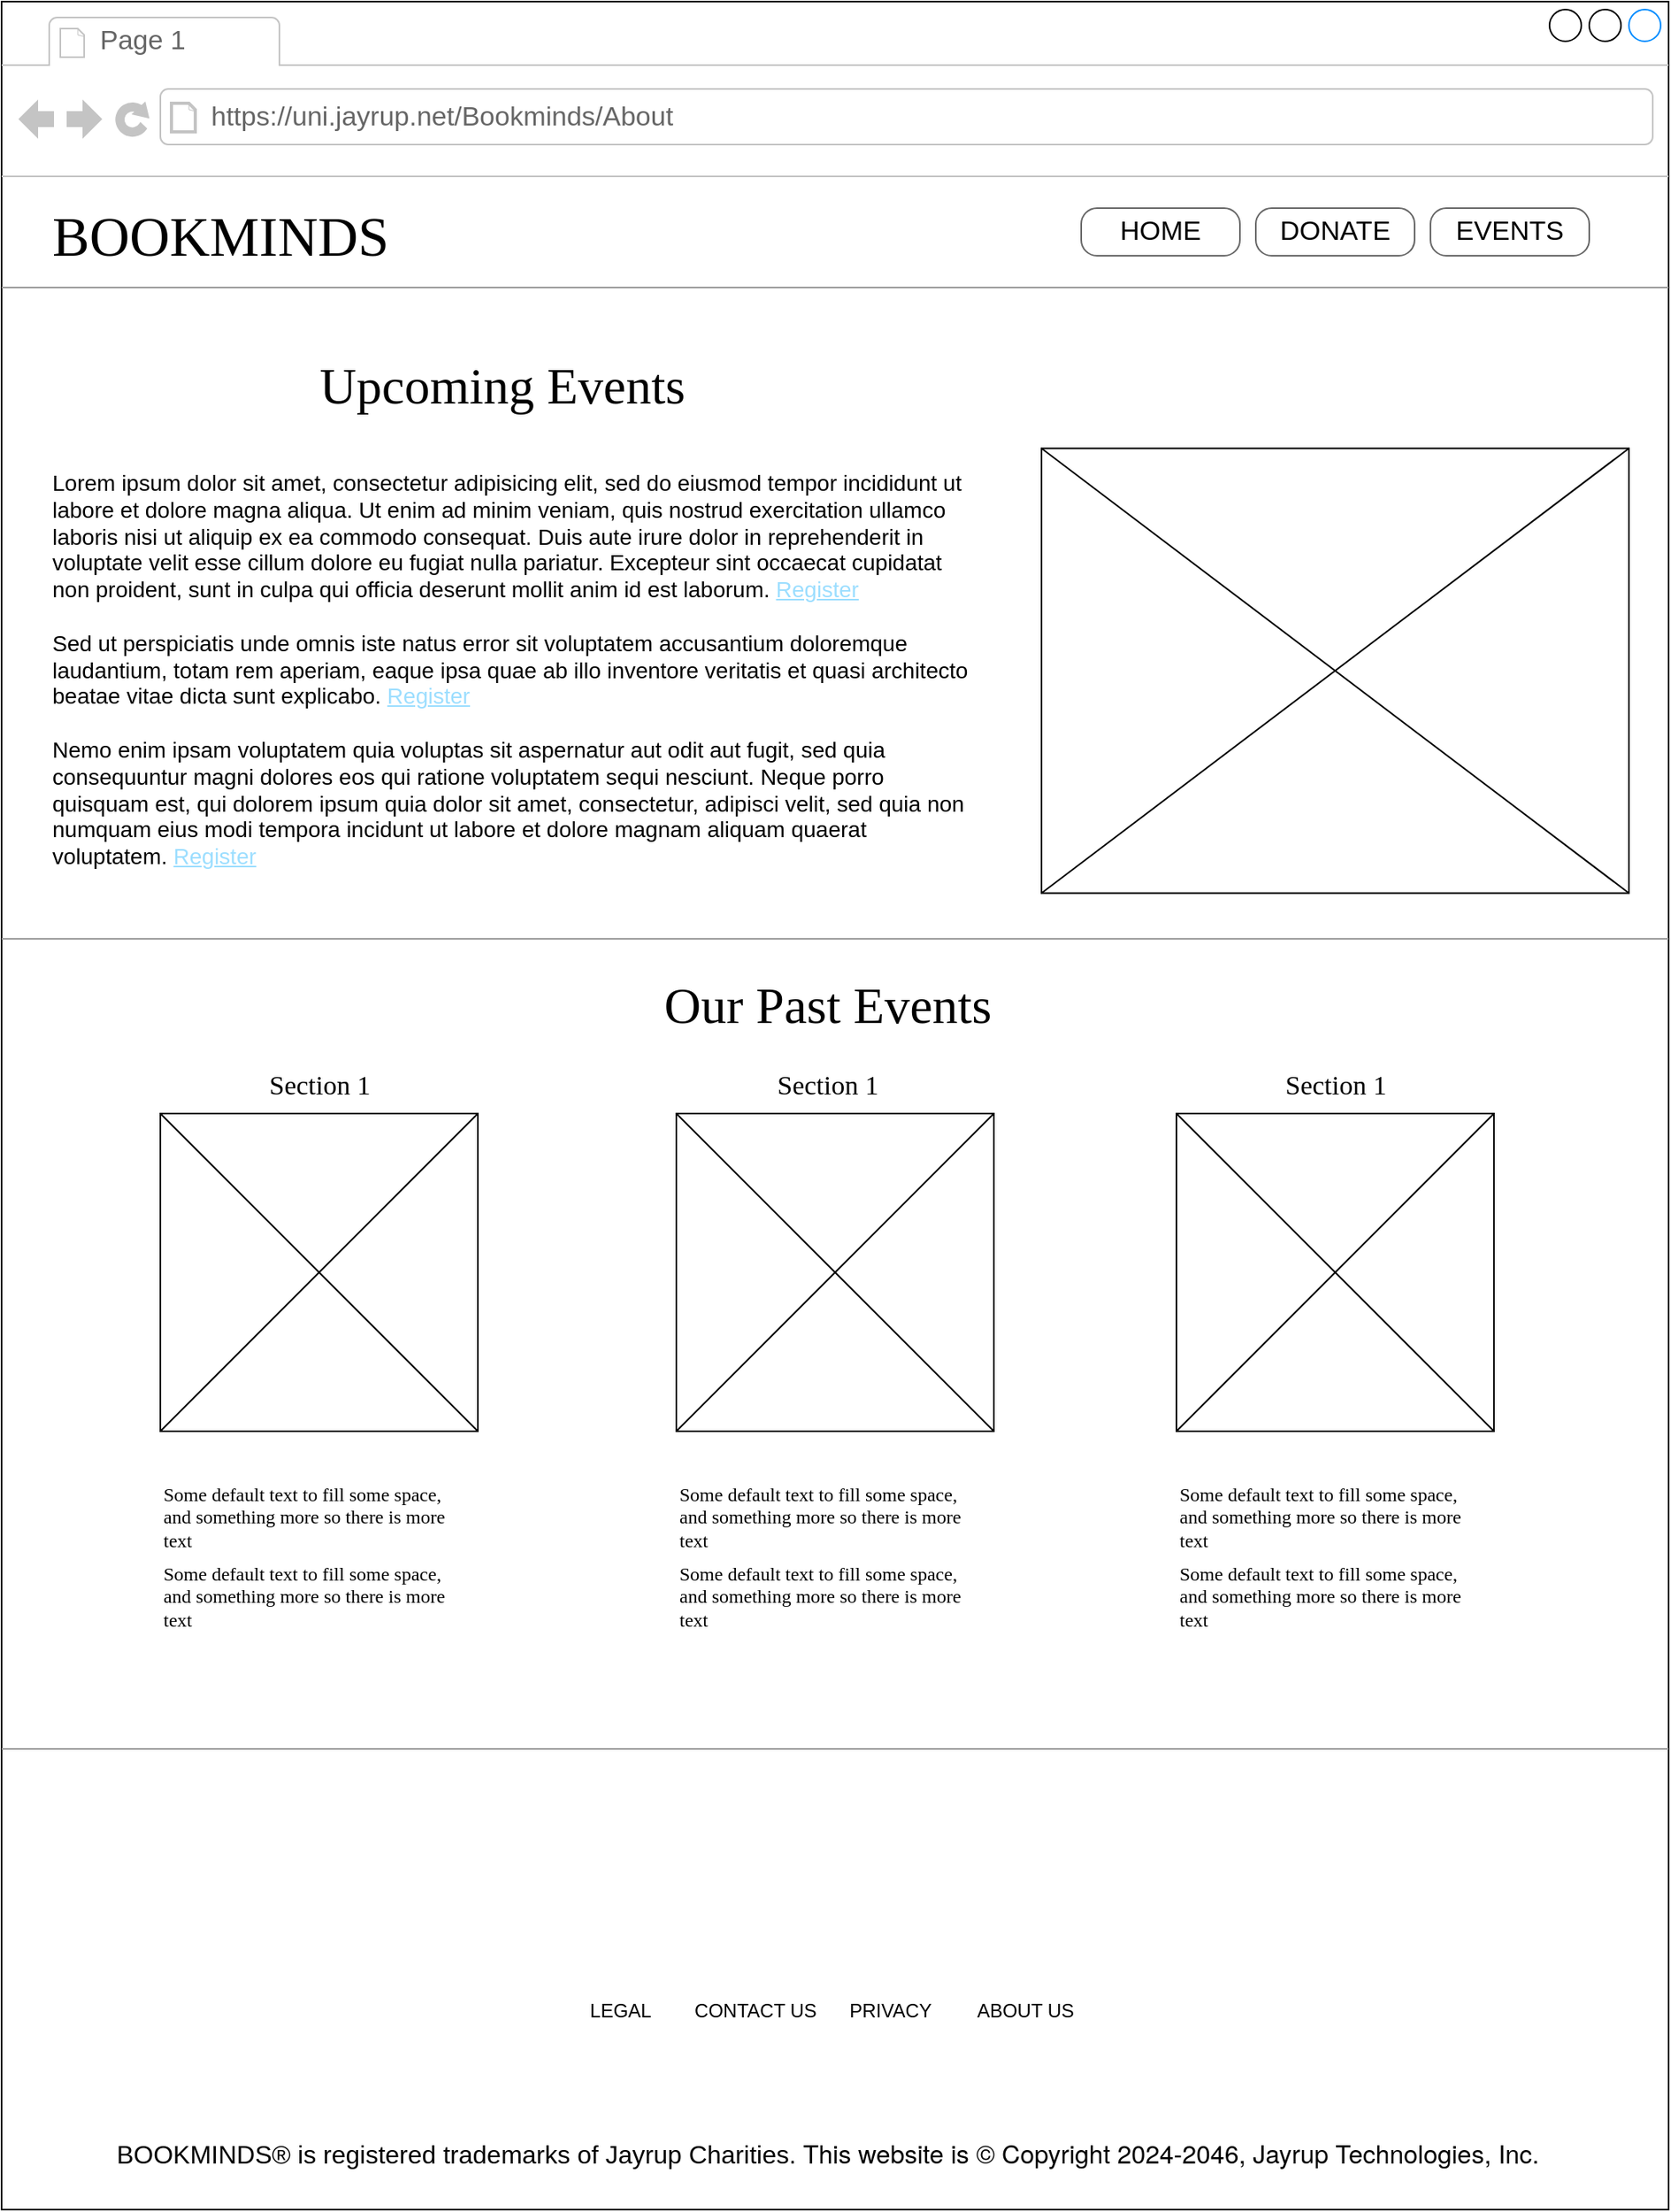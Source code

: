 <mxfile version="23.1.5" type="device">
  <diagram name="Page-1" id="2cc2dc42-3aac-f2a9-1cec-7a8b7cbee084">
    <mxGraphModel dx="880" dy="595" grid="1" gridSize="10" guides="1" tooltips="1" connect="1" arrows="1" fold="1" page="1" pageScale="1" pageWidth="1100" pageHeight="850" background="none" math="0" shadow="0">
      <root>
        <mxCell id="0" />
        <mxCell id="1" parent="0" />
        <mxCell id="7026571954dc6520-1" value="" style="strokeWidth=1;shadow=0;dashed=0;align=center;html=1;shape=mxgraph.mockup.containers.browserWindow;rSize=0;mainText=,;recursiveResize=0;rounded=0;labelBackgroundColor=none;fontFamily=Verdana;fontSize=12" parent="1" vertex="1">
          <mxGeometry x="30" y="20" width="1050" height="1390" as="geometry" />
        </mxCell>
        <mxCell id="7026571954dc6520-2" value="Page 1" style="strokeWidth=1;shadow=0;dashed=0;align=center;html=1;shape=mxgraph.mockup.containers.anchor;fontSize=17;fontColor=#666666;align=left;" parent="7026571954dc6520-1" vertex="1">
          <mxGeometry x="60" y="12" width="110" height="26" as="geometry" />
        </mxCell>
        <mxCell id="7026571954dc6520-3" value="https://uni.jayrup.net/Bookminds/About" style="strokeWidth=1;shadow=0;dashed=0;align=center;html=1;shape=mxgraph.mockup.containers.anchor;rSize=0;fontSize=17;fontColor=#666666;align=left;" parent="7026571954dc6520-1" vertex="1">
          <mxGeometry x="130" y="60" width="300" height="26" as="geometry" />
        </mxCell>
        <mxCell id="7026571954dc6520-4" value="BOOKMINDS" style="text;html=1;points=[];align=left;verticalAlign=top;spacingTop=-4;fontSize=35;fontFamily=Verdana" parent="7026571954dc6520-1" vertex="1">
          <mxGeometry x="30" y="125" width="220" height="40" as="geometry" />
        </mxCell>
        <mxCell id="7026571954dc6520-15" value="" style="verticalLabelPosition=bottom;shadow=0;dashed=0;align=center;html=1;verticalAlign=top;strokeWidth=1;shape=mxgraph.mockup.markup.line;strokeColor=#999999;rounded=0;labelBackgroundColor=none;fillColor=#ffffff;fontFamily=Verdana;fontSize=12;fontColor=#000000;" parent="7026571954dc6520-1" vertex="1">
          <mxGeometry y="170" width="1050" height="20" as="geometry" />
        </mxCell>
        <mxCell id="7026571954dc6520-16" value="Upcoming Events" style="text;html=1;points=[];align=center;verticalAlign=top;spacingTop=-4;fontSize=32;fontFamily=Verdana" parent="7026571954dc6520-1" vertex="1">
          <mxGeometry x="182.5" y="220" width="265" height="50" as="geometry" />
        </mxCell>
        <mxCell id="7026571954dc6520-17" value="Lorem ipsum dolor sit amet, consectetur adipisicing elit, sed do eiusmod tempor incididunt ut labore et dolore magna aliqua. Ut enim ad minim veniam, quis nostrud exercitation ullamco laboris nisi ut aliquip ex ea commodo consequat. Duis aute irure dolor in reprehenderit in voluptate velit esse cillum dolore eu fugiat nulla pariatur. Excepteur sint occaecat cupidatat non proident, sunt in culpa qui officia deserunt mollit anim id est laborum. &lt;font color=&quot;#9cdeff&quot;&gt;&lt;u&gt;Register&lt;/u&gt;&lt;/font&gt;&lt;br&gt;&lt;br&gt;Sed ut perspiciatis unde omnis iste natus error sit voluptatem accusantium doloremque laudantium, totam rem aperiam, eaque ipsa quae ab illo inventore veritatis et quasi architecto beatae vitae dicta sunt explicabo.&amp;nbsp;&lt;u style=&quot;border-color: var(--border-color); color: rgb(156, 222, 255);&quot;&gt;Register&lt;/u&gt;&lt;br&gt;&lt;br&gt;Nemo enim ipsam voluptatem quia voluptas sit aspernatur aut odit aut fugit, sed quia consequuntur magni dolores eos qui ratione voluptatem sequi nesciunt. Neque porro quisquam est, qui dolorem ipsum quia dolor sit amet, consectetur, adipisci velit, sed quia non numquam eius modi tempora incidunt ut labore et dolore magnam aliquam quaerat voluptatem.&amp;nbsp;&lt;u style=&quot;border-color: var(--border-color); color: rgb(156, 222, 255);&quot;&gt;Register&lt;/u&gt;" style="text;spacingTop=-5;whiteSpace=wrap;html=1;align=left;fontSize=14;fontFamily=Helvetica;fillColor=none;strokeColor=none;rounded=0;shadow=1;labelBackgroundColor=none;" parent="7026571954dc6520-1" vertex="1">
          <mxGeometry x="30" y="292.5" width="580" height="257.5" as="geometry" />
        </mxCell>
        <mxCell id="7026571954dc6520-18" value="HOME" style="strokeWidth=1;shadow=0;dashed=0;align=center;html=1;shape=mxgraph.mockup.buttons.button;strokeColor=#666666;mainText=;buttonStyle=round;fontSize=17;fontStyle=0;fillColor=none;whiteSpace=wrap;rounded=0;labelBackgroundColor=none;" parent="7026571954dc6520-1" vertex="1">
          <mxGeometry x="680" y="130" width="100" height="30" as="geometry" />
        </mxCell>
        <mxCell id="7026571954dc6520-19" value="DONATE" style="strokeWidth=1;shadow=0;dashed=0;align=center;html=1;shape=mxgraph.mockup.buttons.button;strokeColor=#666666;mainText=;buttonStyle=round;fontSize=17;fontStyle=0;fillColor=none;whiteSpace=wrap;rounded=0;labelBackgroundColor=none;" parent="7026571954dc6520-1" vertex="1">
          <mxGeometry x="790" y="130" width="100" height="30" as="geometry" />
        </mxCell>
        <mxCell id="7026571954dc6520-21" value="" style="verticalLabelPosition=bottom;shadow=0;dashed=0;align=center;html=1;verticalAlign=top;strokeWidth=1;shape=mxgraph.mockup.markup.line;strokeColor=#999999;rounded=0;labelBackgroundColor=none;fillColor=#ffffff;fontFamily=Verdana;fontSize=12;fontColor=#000000;" parent="7026571954dc6520-1" vertex="1">
          <mxGeometry y="580" width="1050" height="20" as="geometry" />
        </mxCell>
        <mxCell id="7026571954dc6520-22" value="" style="verticalLabelPosition=bottom;shadow=0;dashed=0;align=center;html=1;verticalAlign=top;strokeWidth=1;shape=mxgraph.mockup.graphics.simpleIcon;rounded=0;labelBackgroundColor=none;fontFamily=Verdana;fontSize=12;" parent="7026571954dc6520-1" vertex="1">
          <mxGeometry x="100" y="700" width="200" height="200" as="geometry" />
        </mxCell>
        <mxCell id="gTHxLsg7Q04zsrmXv8Ub-1" value="EVENTS" style="strokeWidth=1;shadow=0;dashed=0;align=center;html=1;shape=mxgraph.mockup.buttons.button;strokeColor=#666666;mainText=;buttonStyle=round;fontSize=17;fontStyle=0;fillColor=none;whiteSpace=wrap;rounded=0;labelBackgroundColor=none;" parent="7026571954dc6520-1" vertex="1">
          <mxGeometry x="900" y="130" width="100" height="30" as="geometry" />
        </mxCell>
        <mxCell id="gTHxLsg7Q04zsrmXv8Ub-6" value="" style="verticalLabelPosition=bottom;shadow=0;dashed=0;align=center;html=1;verticalAlign=top;strokeWidth=1;shape=mxgraph.mockup.graphics.simpleIcon;rounded=0;labelBackgroundColor=none;fontFamily=Verdana;fontSize=12;" parent="7026571954dc6520-1" vertex="1">
          <mxGeometry x="655" y="281.25" width="370" height="280" as="geometry" />
        </mxCell>
        <mxCell id="gTHxLsg7Q04zsrmXv8Ub-7" value="" style="verticalLabelPosition=bottom;shadow=0;dashed=0;align=center;html=1;verticalAlign=top;strokeWidth=1;shape=mxgraph.mockup.graphics.simpleIcon;rounded=0;labelBackgroundColor=none;fontFamily=Verdana;fontSize=12;" parent="7026571954dc6520-1" vertex="1">
          <mxGeometry x="425" y="700" width="200" height="200" as="geometry" />
        </mxCell>
        <mxCell id="gTHxLsg7Q04zsrmXv8Ub-8" value="" style="verticalLabelPosition=bottom;shadow=0;dashed=0;align=center;html=1;verticalAlign=top;strokeWidth=1;shape=mxgraph.mockup.graphics.simpleIcon;rounded=0;labelBackgroundColor=none;fontFamily=Verdana;fontSize=12;" parent="7026571954dc6520-1" vertex="1">
          <mxGeometry x="740" y="700" width="200" height="200" as="geometry" />
        </mxCell>
        <mxCell id="gTHxLsg7Q04zsrmXv8Ub-9" value="Our Past Events" style="text;html=1;points=[];align=center;verticalAlign=top;spacingTop=-4;fontSize=32;fontFamily=Verdana" parent="7026571954dc6520-1" vertex="1">
          <mxGeometry x="367" y="610" width="305" height="50" as="geometry" />
        </mxCell>
        <mxCell id="gTHxLsg7Q04zsrmXv8Ub-13" value="Section 1" style="text;html=1;points=[];align=center;verticalAlign=top;spacingTop=-4;fontSize=17;fontFamily=Verdana" parent="7026571954dc6520-1" vertex="1">
          <mxGeometry x="115" y="670" width="170" height="30" as="geometry" />
        </mxCell>
        <mxCell id="gTHxLsg7Q04zsrmXv8Ub-17" value="Section 1" style="text;html=1;points=[];align=center;verticalAlign=top;spacingTop=-4;fontSize=17;fontFamily=Verdana" parent="7026571954dc6520-1" vertex="1">
          <mxGeometry x="755" y="670" width="170" height="30" as="geometry" />
        </mxCell>
        <mxCell id="gTHxLsg7Q04zsrmXv8Ub-18" value="Section 1" style="text;html=1;points=[];align=center;verticalAlign=top;spacingTop=-4;fontSize=17;fontFamily=Verdana" parent="7026571954dc6520-1" vertex="1">
          <mxGeometry x="435" y="670" width="170" height="30" as="geometry" />
        </mxCell>
        <mxCell id="gTHxLsg7Q04zsrmXv8Ub-14" value="Some default text to fill some space, and&amp;nbsp;&lt;span&gt;something more so there is more text&lt;/span&gt;" style="text;html=1;points=[];align=left;verticalAlign=top;spacingTop=-4;fontSize=12;fontFamily=Verdana;whiteSpace=wrap;" parent="7026571954dc6520-1" vertex="1">
          <mxGeometry x="100" y="930" width="200" height="40" as="geometry" />
        </mxCell>
        <mxCell id="gTHxLsg7Q04zsrmXv8Ub-19" value="Some default text to fill some space, and&amp;nbsp;&lt;span&gt;something more so there is more text&lt;/span&gt;" style="text;html=1;points=[];align=left;verticalAlign=top;spacingTop=-4;fontSize=12;fontFamily=Verdana;whiteSpace=wrap;" parent="7026571954dc6520-1" vertex="1">
          <mxGeometry x="100" y="980" width="200" height="40" as="geometry" />
        </mxCell>
        <mxCell id="gTHxLsg7Q04zsrmXv8Ub-20" value="Some default text to fill some space, and&amp;nbsp;&lt;span&gt;something more so there is more text&lt;/span&gt;" style="text;html=1;points=[];align=left;verticalAlign=top;spacingTop=-4;fontSize=12;fontFamily=Verdana;whiteSpace=wrap;" parent="7026571954dc6520-1" vertex="1">
          <mxGeometry x="425" y="930" width="200" height="40" as="geometry" />
        </mxCell>
        <mxCell id="gTHxLsg7Q04zsrmXv8Ub-21" value="Some default text to fill some space, and&amp;nbsp;&lt;span&gt;something more so there is more text&lt;/span&gt;" style="text;html=1;points=[];align=left;verticalAlign=top;spacingTop=-4;fontSize=12;fontFamily=Verdana;whiteSpace=wrap;" parent="7026571954dc6520-1" vertex="1">
          <mxGeometry x="425" y="980" width="200" height="40" as="geometry" />
        </mxCell>
        <mxCell id="gTHxLsg7Q04zsrmXv8Ub-22" value="Some default text to fill some space, and&amp;nbsp;&lt;span&gt;something more so there is more text&lt;/span&gt;" style="text;html=1;points=[];align=left;verticalAlign=top;spacingTop=-4;fontSize=12;fontFamily=Verdana;whiteSpace=wrap;" parent="7026571954dc6520-1" vertex="1">
          <mxGeometry x="740" y="980" width="200" height="40" as="geometry" />
        </mxCell>
        <mxCell id="gTHxLsg7Q04zsrmXv8Ub-23" value="Some default text to fill some space, and&amp;nbsp;&lt;span&gt;something more so there is more text&lt;/span&gt;" style="text;html=1;points=[];align=left;verticalAlign=top;spacingTop=-4;fontSize=12;fontFamily=Verdana;whiteSpace=wrap;" parent="7026571954dc6520-1" vertex="1">
          <mxGeometry x="740" y="930" width="200" height="40" as="geometry" />
        </mxCell>
        <mxCell id="gTHxLsg7Q04zsrmXv8Ub-24" value="" style="verticalLabelPosition=bottom;shadow=0;dashed=0;align=center;html=1;verticalAlign=top;strokeWidth=1;shape=mxgraph.mockup.markup.line;strokeColor=#999999;rounded=0;labelBackgroundColor=none;fillColor=#ffffff;fontFamily=Verdana;fontSize=12;fontColor=#000000;" parent="7026571954dc6520-1" vertex="1">
          <mxGeometry y="1090" width="1050" height="20" as="geometry" />
        </mxCell>
        <mxCell id="gTHxLsg7Q04zsrmXv8Ub-25" value="&lt;font style=&quot;font-size: 16px;&quot;&gt;BOOKMINDS® is registered trademarks of&amp;nbsp;Jayrup Charities.&lt;span style=&quot;font-family: &amp;quot;Source Sans Pro&amp;quot;, &amp;quot;Helvetica Neue&amp;quot;, Helvetica, Arial, &amp;quot;Lucida Grande&amp;quot;, sans-serif;&quot;&gt;&amp;nbsp;This website is © Copyright 2024-2046, Jayrup Technologies, Inc.&lt;/span&gt;&lt;/font&gt;" style="text;html=1;align=center;verticalAlign=middle;resizable=0;points=[];autosize=1;" parent="7026571954dc6520-1" vertex="1">
          <mxGeometry x="65" y="1340" width="910" height="30" as="geometry" />
        </mxCell>
        <mxCell id="gTHxLsg7Q04zsrmXv8Ub-26" value="" style="shape=image;html=1;verticalAlign=top;verticalLabelPosition=bottom;labelBackgroundColor=#ffffff;imageAspect=0;aspect=fixed;image=https://cdn2.iconfinder.com/data/icons/social-media-2285/512/1_Twitter_colored_svg-128.png" parent="7026571954dc6520-1" vertex="1">
          <mxGeometry x="385" y="1140" width="50" height="50" as="geometry" />
        </mxCell>
        <mxCell id="gTHxLsg7Q04zsrmXv8Ub-27" value="" style="shape=image;html=1;verticalAlign=top;verticalLabelPosition=bottom;labelBackgroundColor=#ffffff;imageAspect=0;aspect=fixed;image=https://cdn4.iconfinder.com/data/icons/logos-brands-7/512/instagram_icon-instagram_buttoninstegram-128.png" parent="7026571954dc6520-1" vertex="1">
          <mxGeometry x="457" y="1140" width="50" height="50" as="geometry" />
        </mxCell>
        <mxCell id="gTHxLsg7Q04zsrmXv8Ub-28" value="" style="shape=image;html=1;verticalAlign=top;verticalLabelPosition=bottom;labelBackgroundColor=#ffffff;imageAspect=0;aspect=fixed;image=https://cdn4.iconfinder.com/data/icons/social-media-flat-7/64/Social-media_Youtube-128.png" parent="7026571954dc6520-1" vertex="1">
          <mxGeometry x="527" y="1140" width="50" height="50" as="geometry" />
        </mxCell>
        <mxCell id="gTHxLsg7Q04zsrmXv8Ub-29" value="" style="shape=image;html=1;verticalAlign=top;verticalLabelPosition=bottom;labelBackgroundColor=#ffffff;imageAspect=0;aspect=fixed;image=https://cdn2.iconfinder.com/data/icons/social-media-2285/512/1_Facebook_colored_svg_copy-128.png" parent="7026571954dc6520-1" vertex="1">
          <mxGeometry x="605" y="1140" width="50" height="50" as="geometry" />
        </mxCell>
        <mxCell id="gTHxLsg7Q04zsrmXv8Ub-30" value="LEGAL" style="text;html=1;align=center;verticalAlign=middle;whiteSpace=wrap;rounded=0;" parent="7026571954dc6520-1" vertex="1">
          <mxGeometry x="360" y="1250" width="60" height="30" as="geometry" />
        </mxCell>
        <mxCell id="gTHxLsg7Q04zsrmXv8Ub-31" value="CONTACT US" style="text;html=1;align=center;verticalAlign=middle;whiteSpace=wrap;rounded=0;" parent="7026571954dc6520-1" vertex="1">
          <mxGeometry x="435" y="1250" width="80" height="30" as="geometry" />
        </mxCell>
        <mxCell id="gTHxLsg7Q04zsrmXv8Ub-32" value="PRIVACY" style="text;html=1;align=center;verticalAlign=middle;whiteSpace=wrap;rounded=0;" parent="7026571954dc6520-1" vertex="1">
          <mxGeometry x="530" y="1250" width="60" height="30" as="geometry" />
        </mxCell>
        <mxCell id="gTHxLsg7Q04zsrmXv8Ub-33" value="ABOUT US" style="text;html=1;align=center;verticalAlign=middle;whiteSpace=wrap;rounded=0;" parent="7026571954dc6520-1" vertex="1">
          <mxGeometry x="610" y="1250" width="70" height="30" as="geometry" />
        </mxCell>
      </root>
    </mxGraphModel>
  </diagram>
</mxfile>
